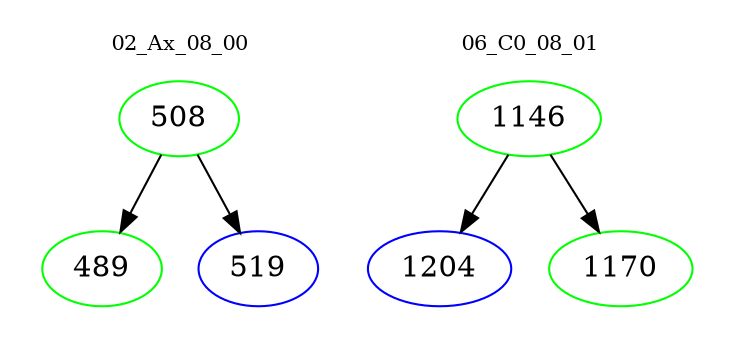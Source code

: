 digraph{
subgraph cluster_0 {
color = white
label = "02_Ax_08_00";
fontsize=10;
T0_508 [label="508", color="green"]
T0_508 -> T0_489 [color="black"]
T0_489 [label="489", color="green"]
T0_508 -> T0_519 [color="black"]
T0_519 [label="519", color="blue"]
}
subgraph cluster_1 {
color = white
label = "06_C0_08_01";
fontsize=10;
T1_1146 [label="1146", color="green"]
T1_1146 -> T1_1204 [color="black"]
T1_1204 [label="1204", color="blue"]
T1_1146 -> T1_1170 [color="black"]
T1_1170 [label="1170", color="green"]
}
}
